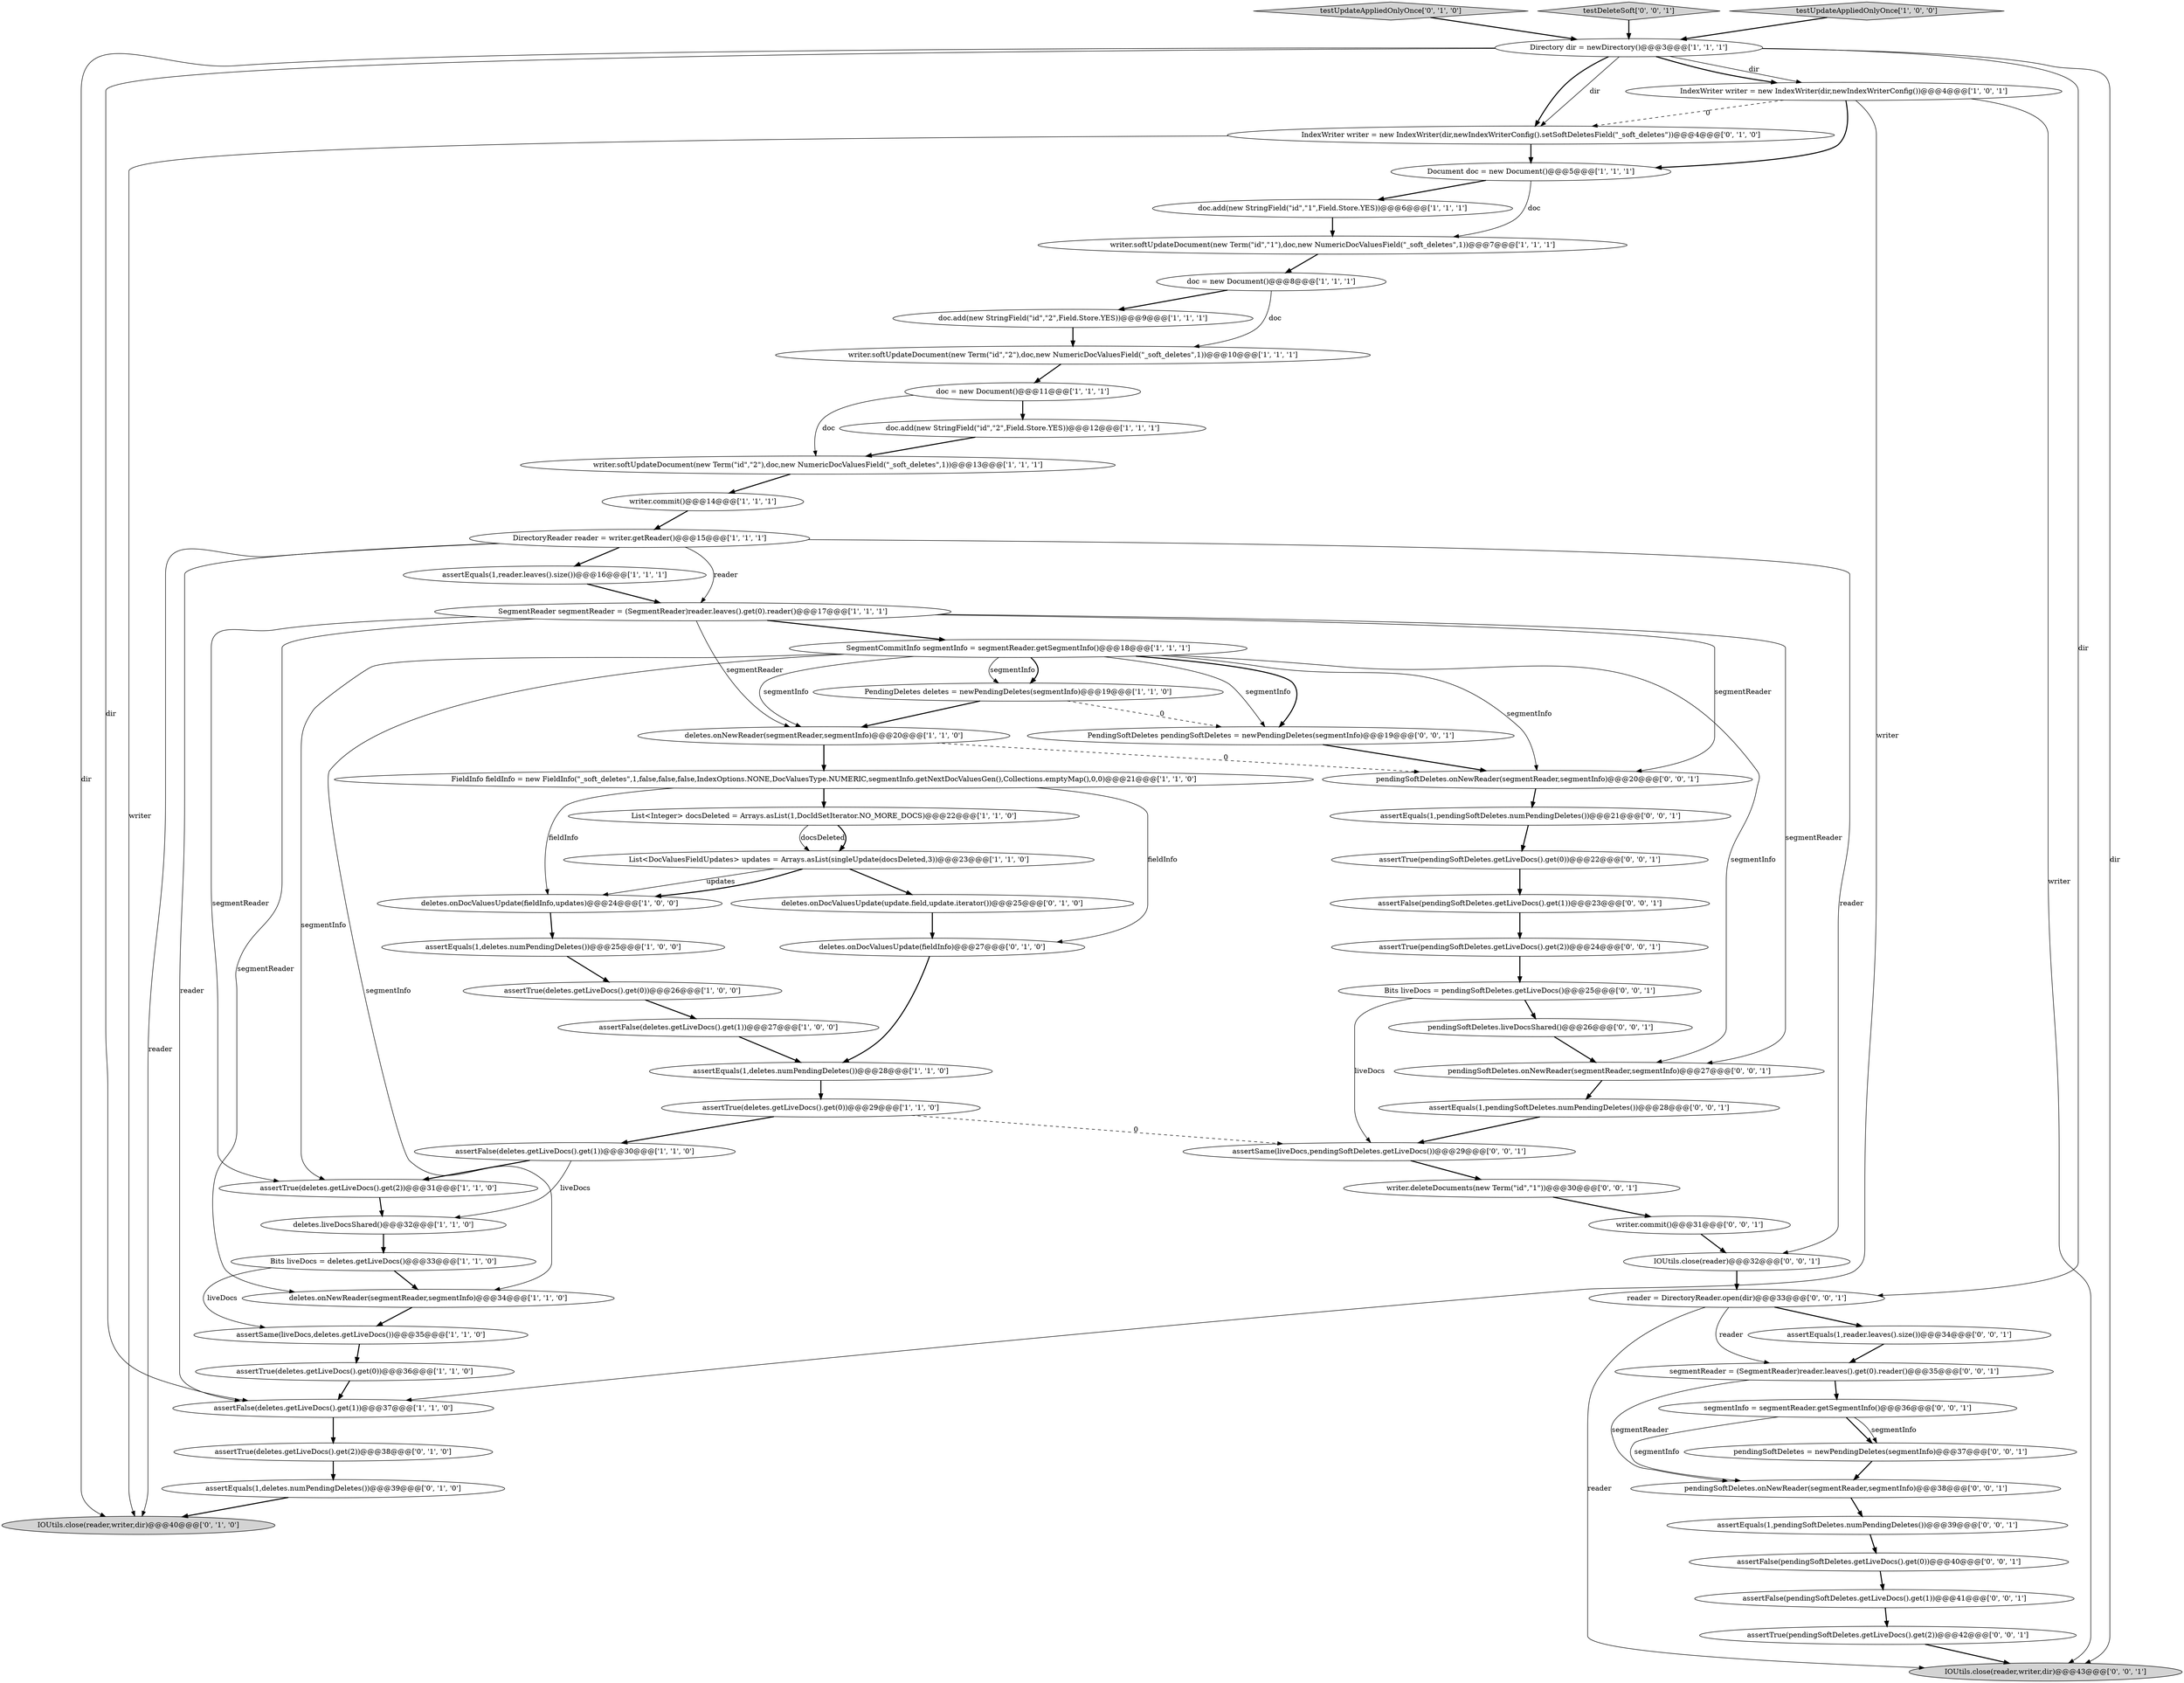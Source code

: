digraph {
58 [style = filled, label = "Bits liveDocs = pendingSoftDeletes.getLiveDocs()@@@25@@@['0', '0', '1']", fillcolor = white, shape = ellipse image = "AAA0AAABBB3BBB"];
32 [style = filled, label = "assertEquals(1,deletes.numPendingDeletes())@@@25@@@['1', '0', '0']", fillcolor = white, shape = ellipse image = "AAA0AAABBB1BBB"];
64 [style = filled, label = "assertEquals(1,pendingSoftDeletes.numPendingDeletes())@@@28@@@['0', '0', '1']", fillcolor = white, shape = ellipse image = "AAA0AAABBB3BBB"];
56 [style = filled, label = "pendingSoftDeletes.liveDocsShared()@@@26@@@['0', '0', '1']", fillcolor = white, shape = ellipse image = "AAA0AAABBB3BBB"];
53 [style = filled, label = "pendingSoftDeletes.onNewReader(segmentReader,segmentInfo)@@@38@@@['0', '0', '1']", fillcolor = white, shape = ellipse image = "AAA0AAABBB3BBB"];
4 [style = filled, label = "Bits liveDocs = deletes.getLiveDocs()@@@33@@@['1', '1', '0']", fillcolor = white, shape = ellipse image = "AAA0AAABBB1BBB"];
29 [style = filled, label = "SegmentCommitInfo segmentInfo = segmentReader.getSegmentInfo()@@@18@@@['1', '1', '1']", fillcolor = white, shape = ellipse image = "AAA0AAABBB1BBB"];
45 [style = filled, label = "assertEquals(1,pendingSoftDeletes.numPendingDeletes())@@@21@@@['0', '0', '1']", fillcolor = white, shape = ellipse image = "AAA0AAABBB3BBB"];
46 [style = filled, label = "reader = DirectoryReader.open(dir)@@@33@@@['0', '0', '1']", fillcolor = white, shape = ellipse image = "AAA0AAABBB3BBB"];
13 [style = filled, label = "deletes.onNewReader(segmentReader,segmentInfo)@@@34@@@['1', '1', '0']", fillcolor = white, shape = ellipse image = "AAA0AAABBB1BBB"];
52 [style = filled, label = "assertSame(liveDocs,pendingSoftDeletes.getLiveDocs())@@@29@@@['0', '0', '1']", fillcolor = white, shape = ellipse image = "AAA0AAABBB3BBB"];
22 [style = filled, label = "deletes.liveDocsShared()@@@32@@@['1', '1', '0']", fillcolor = white, shape = ellipse image = "AAA0AAABBB1BBB"];
27 [style = filled, label = "assertTrue(deletes.getLiveDocs().get(0))@@@26@@@['1', '0', '0']", fillcolor = white, shape = ellipse image = "AAA0AAABBB1BBB"];
36 [style = filled, label = "deletes.onDocValuesUpdate(update.field,update.iterator())@@@25@@@['0', '1', '0']", fillcolor = white, shape = ellipse image = "AAA1AAABBB2BBB"];
41 [style = filled, label = "testUpdateAppliedOnlyOnce['0', '1', '0']", fillcolor = lightgray, shape = diamond image = "AAA0AAABBB2BBB"];
1 [style = filled, label = "writer.softUpdateDocument(new Term(\"id\",\"2\"),doc,new NumericDocValuesField(\"_soft_deletes\",1))@@@13@@@['1', '1', '1']", fillcolor = white, shape = ellipse image = "AAA0AAABBB1BBB"];
5 [style = filled, label = "List<DocValuesFieldUpdates> updates = Arrays.asList(singleUpdate(docsDeleted,3))@@@23@@@['1', '1', '0']", fillcolor = white, shape = ellipse image = "AAA0AAABBB1BBB"];
65 [style = filled, label = "testDeleteSoft['0', '0', '1']", fillcolor = lightgray, shape = diamond image = "AAA0AAABBB3BBB"];
12 [style = filled, label = "Directory dir = newDirectory()@@@3@@@['1', '1', '1']", fillcolor = white, shape = ellipse image = "AAA0AAABBB1BBB"];
54 [style = filled, label = "assertFalse(pendingSoftDeletes.getLiveDocs().get(1))@@@23@@@['0', '0', '1']", fillcolor = white, shape = ellipse image = "AAA0AAABBB3BBB"];
10 [style = filled, label = "assertTrue(deletes.getLiveDocs().get(0))@@@36@@@['1', '1', '0']", fillcolor = white, shape = ellipse image = "AAA0AAABBB1BBB"];
68 [style = filled, label = "segmentInfo = segmentReader.getSegmentInfo()@@@36@@@['0', '0', '1']", fillcolor = white, shape = ellipse image = "AAA0AAABBB3BBB"];
60 [style = filled, label = "writer.commit()@@@31@@@['0', '0', '1']", fillcolor = white, shape = ellipse image = "AAA0AAABBB3BBB"];
66 [style = filled, label = "segmentReader = (SegmentReader)reader.leaves().get(0).reader()@@@35@@@['0', '0', '1']", fillcolor = white, shape = ellipse image = "AAA0AAABBB3BBB"];
31 [style = filled, label = "DirectoryReader reader = writer.getReader()@@@15@@@['1', '1', '1']", fillcolor = white, shape = ellipse image = "AAA0AAABBB1BBB"];
34 [style = filled, label = "assertEquals(1,deletes.numPendingDeletes())@@@28@@@['1', '1', '0']", fillcolor = white, shape = ellipse image = "AAA0AAABBB1BBB"];
47 [style = filled, label = "assertTrue(pendingSoftDeletes.getLiveDocs().get(2))@@@42@@@['0', '0', '1']", fillcolor = white, shape = ellipse image = "AAA0AAABBB3BBB"];
50 [style = filled, label = "pendingSoftDeletes.onNewReader(segmentReader,segmentInfo)@@@27@@@['0', '0', '1']", fillcolor = white, shape = ellipse image = "AAA0AAABBB3BBB"];
8 [style = filled, label = "doc = new Document()@@@8@@@['1', '1', '1']", fillcolor = white, shape = ellipse image = "AAA0AAABBB1BBB"];
51 [style = filled, label = "pendingSoftDeletes = newPendingDeletes(segmentInfo)@@@37@@@['0', '0', '1']", fillcolor = white, shape = ellipse image = "AAA0AAABBB3BBB"];
19 [style = filled, label = "assertFalse(deletes.getLiveDocs().get(1))@@@27@@@['1', '0', '0']", fillcolor = white, shape = ellipse image = "AAA0AAABBB1BBB"];
17 [style = filled, label = "testUpdateAppliedOnlyOnce['1', '0', '0']", fillcolor = lightgray, shape = diamond image = "AAA0AAABBB1BBB"];
67 [style = filled, label = "assertFalse(pendingSoftDeletes.getLiveDocs().get(1))@@@41@@@['0', '0', '1']", fillcolor = white, shape = ellipse image = "AAA0AAABBB3BBB"];
43 [style = filled, label = "IOUtils.close(reader,writer,dir)@@@43@@@['0', '0', '1']", fillcolor = lightgray, shape = ellipse image = "AAA0AAABBB3BBB"];
35 [style = filled, label = "doc.add(new StringField(\"id\",\"2\",Field.Store.YES))@@@12@@@['1', '1', '1']", fillcolor = white, shape = ellipse image = "AAA0AAABBB1BBB"];
40 [style = filled, label = "deletes.onDocValuesUpdate(fieldInfo)@@@27@@@['0', '1', '0']", fillcolor = white, shape = ellipse image = "AAA1AAABBB2BBB"];
6 [style = filled, label = "assertFalse(deletes.getLiveDocs().get(1))@@@30@@@['1', '1', '0']", fillcolor = white, shape = ellipse image = "AAA0AAABBB1BBB"];
33 [style = filled, label = "PendingDeletes deletes = newPendingDeletes(segmentInfo)@@@19@@@['1', '1', '0']", fillcolor = white, shape = ellipse image = "AAA0AAABBB1BBB"];
11 [style = filled, label = "doc = new Document()@@@11@@@['1', '1', '1']", fillcolor = white, shape = ellipse image = "AAA0AAABBB1BBB"];
20 [style = filled, label = "assertSame(liveDocs,deletes.getLiveDocs())@@@35@@@['1', '1', '0']", fillcolor = white, shape = ellipse image = "AAA0AAABBB1BBB"];
25 [style = filled, label = "assertEquals(1,reader.leaves().size())@@@16@@@['1', '1', '1']", fillcolor = white, shape = ellipse image = "AAA0AAABBB1BBB"];
39 [style = filled, label = "assertEquals(1,deletes.numPendingDeletes())@@@39@@@['0', '1', '0']", fillcolor = white, shape = ellipse image = "AAA0AAABBB2BBB"];
37 [style = filled, label = "IOUtils.close(reader,writer,dir)@@@40@@@['0', '1', '0']", fillcolor = lightgray, shape = ellipse image = "AAA0AAABBB2BBB"];
49 [style = filled, label = "PendingSoftDeletes pendingSoftDeletes = newPendingDeletes(segmentInfo)@@@19@@@['0', '0', '1']", fillcolor = white, shape = ellipse image = "AAA0AAABBB3BBB"];
55 [style = filled, label = "assertTrue(pendingSoftDeletes.getLiveDocs().get(0))@@@22@@@['0', '0', '1']", fillcolor = white, shape = ellipse image = "AAA0AAABBB3BBB"];
3 [style = filled, label = "List<Integer> docsDeleted = Arrays.asList(1,DocIdSetIterator.NO_MORE_DOCS)@@@22@@@['1', '1', '0']", fillcolor = white, shape = ellipse image = "AAA0AAABBB1BBB"];
14 [style = filled, label = "SegmentReader segmentReader = (SegmentReader)reader.leaves().get(0).reader()@@@17@@@['1', '1', '1']", fillcolor = white, shape = ellipse image = "AAA0AAABBB1BBB"];
23 [style = filled, label = "writer.softUpdateDocument(new Term(\"id\",\"2\"),doc,new NumericDocValuesField(\"_soft_deletes\",1))@@@10@@@['1', '1', '1']", fillcolor = white, shape = ellipse image = "AAA0AAABBB1BBB"];
9 [style = filled, label = "assertTrue(deletes.getLiveDocs().get(2))@@@31@@@['1', '1', '0']", fillcolor = white, shape = ellipse image = "AAA0AAABBB1BBB"];
28 [style = filled, label = "doc.add(new StringField(\"id\",\"2\",Field.Store.YES))@@@9@@@['1', '1', '1']", fillcolor = white, shape = ellipse image = "AAA0AAABBB1BBB"];
30 [style = filled, label = "writer.softUpdateDocument(new Term(\"id\",\"1\"),doc,new NumericDocValuesField(\"_soft_deletes\",1))@@@7@@@['1', '1', '1']", fillcolor = white, shape = ellipse image = "AAA0AAABBB1BBB"];
7 [style = filled, label = "Document doc = new Document()@@@5@@@['1', '1', '1']", fillcolor = white, shape = ellipse image = "AAA0AAABBB1BBB"];
24 [style = filled, label = "FieldInfo fieldInfo = new FieldInfo(\"_soft_deletes\",1,false,false,false,IndexOptions.NONE,DocValuesType.NUMERIC,segmentInfo.getNextDocValuesGen(),Collections.emptyMap(),0,0)@@@21@@@['1', '1', '0']", fillcolor = white, shape = ellipse image = "AAA0AAABBB1BBB"];
62 [style = filled, label = "assertEquals(1,reader.leaves().size())@@@34@@@['0', '0', '1']", fillcolor = white, shape = ellipse image = "AAA0AAABBB3BBB"];
16 [style = filled, label = "deletes.onNewReader(segmentReader,segmentInfo)@@@20@@@['1', '1', '0']", fillcolor = white, shape = ellipse image = "AAA0AAABBB1BBB"];
42 [style = filled, label = "IndexWriter writer = new IndexWriter(dir,newIndexWriterConfig().setSoftDeletesField(\"_soft_deletes\"))@@@4@@@['0', '1', '0']", fillcolor = white, shape = ellipse image = "AAA1AAABBB2BBB"];
26 [style = filled, label = "deletes.onDocValuesUpdate(fieldInfo,updates)@@@24@@@['1', '0', '0']", fillcolor = white, shape = ellipse image = "AAA0AAABBB1BBB"];
63 [style = filled, label = "pendingSoftDeletes.onNewReader(segmentReader,segmentInfo)@@@20@@@['0', '0', '1']", fillcolor = white, shape = ellipse image = "AAA0AAABBB3BBB"];
48 [style = filled, label = "assertFalse(pendingSoftDeletes.getLiveDocs().get(0))@@@40@@@['0', '0', '1']", fillcolor = white, shape = ellipse image = "AAA0AAABBB3BBB"];
38 [style = filled, label = "assertTrue(deletes.getLiveDocs().get(2))@@@38@@@['0', '1', '0']", fillcolor = white, shape = ellipse image = "AAA0AAABBB2BBB"];
61 [style = filled, label = "IOUtils.close(reader)@@@32@@@['0', '0', '1']", fillcolor = white, shape = ellipse image = "AAA0AAABBB3BBB"];
2 [style = filled, label = "doc.add(new StringField(\"id\",\"1\",Field.Store.YES))@@@6@@@['1', '1', '1']", fillcolor = white, shape = ellipse image = "AAA0AAABBB1BBB"];
18 [style = filled, label = "IndexWriter writer = new IndexWriter(dir,newIndexWriterConfig())@@@4@@@['1', '0', '1']", fillcolor = white, shape = ellipse image = "AAA0AAABBB1BBB"];
44 [style = filled, label = "writer.deleteDocuments(new Term(\"id\",\"1\"))@@@30@@@['0', '0', '1']", fillcolor = white, shape = ellipse image = "AAA0AAABBB3BBB"];
59 [style = filled, label = "assertTrue(pendingSoftDeletes.getLiveDocs().get(2))@@@24@@@['0', '0', '1']", fillcolor = white, shape = ellipse image = "AAA0AAABBB3BBB"];
15 [style = filled, label = "writer.commit()@@@14@@@['1', '1', '1']", fillcolor = white, shape = ellipse image = "AAA0AAABBB1BBB"];
0 [style = filled, label = "assertFalse(deletes.getLiveDocs().get(1))@@@37@@@['1', '1', '0']", fillcolor = white, shape = ellipse image = "AAA0AAABBB1BBB"];
57 [style = filled, label = "assertEquals(1,pendingSoftDeletes.numPendingDeletes())@@@39@@@['0', '0', '1']", fillcolor = white, shape = ellipse image = "AAA0AAABBB3BBB"];
21 [style = filled, label = "assertTrue(deletes.getLiveDocs().get(0))@@@29@@@['1', '1', '0']", fillcolor = white, shape = ellipse image = "AAA0AAABBB1BBB"];
60->61 [style = bold, label=""];
8->23 [style = solid, label="doc"];
12->42 [style = solid, label="dir"];
20->10 [style = bold, label=""];
62->66 [style = bold, label=""];
52->44 [style = bold, label=""];
68->51 [style = bold, label=""];
14->29 [style = bold, label=""];
16->63 [style = dashed, label="0"];
64->52 [style = bold, label=""];
18->43 [style = solid, label="writer"];
29->13 [style = solid, label="segmentInfo"];
29->16 [style = solid, label="segmentInfo"];
29->50 [style = solid, label="segmentInfo"];
12->18 [style = solid, label="dir"];
12->0 [style = solid, label="dir"];
59->58 [style = bold, label=""];
29->63 [style = solid, label="segmentInfo"];
27->19 [style = bold, label=""];
65->12 [style = bold, label=""];
13->20 [style = bold, label=""];
39->37 [style = bold, label=""];
31->61 [style = solid, label="reader"];
31->0 [style = solid, label="reader"];
29->33 [style = bold, label=""];
38->39 [style = bold, label=""];
47->43 [style = bold, label=""];
14->50 [style = solid, label="segmentReader"];
14->16 [style = solid, label="segmentReader"];
42->7 [style = bold, label=""];
21->52 [style = dashed, label="0"];
25->14 [style = bold, label=""];
15->31 [style = bold, label=""];
58->56 [style = bold, label=""];
0->38 [style = bold, label=""];
6->22 [style = solid, label="liveDocs"];
24->26 [style = solid, label="fieldInfo"];
35->1 [style = bold, label=""];
12->42 [style = bold, label=""];
12->43 [style = solid, label="dir"];
26->32 [style = bold, label=""];
12->18 [style = bold, label=""];
11->35 [style = bold, label=""];
1->15 [style = bold, label=""];
46->43 [style = solid, label="reader"];
14->9 [style = solid, label="segmentReader"];
36->40 [style = bold, label=""];
21->6 [style = bold, label=""];
57->48 [style = bold, label=""];
34->21 [style = bold, label=""];
29->9 [style = solid, label="segmentInfo"];
31->25 [style = bold, label=""];
24->40 [style = solid, label="fieldInfo"];
68->51 [style = solid, label="segmentInfo"];
7->2 [style = bold, label=""];
49->63 [style = bold, label=""];
50->64 [style = bold, label=""];
14->13 [style = solid, label="segmentReader"];
28->23 [style = bold, label=""];
32->27 [style = bold, label=""];
54->59 [style = bold, label=""];
19->34 [style = bold, label=""];
12->46 [style = solid, label="dir"];
53->57 [style = bold, label=""];
68->53 [style = solid, label="segmentInfo"];
29->49 [style = solid, label="segmentInfo"];
48->67 [style = bold, label=""];
58->52 [style = solid, label="liveDocs"];
66->53 [style = solid, label="segmentReader"];
4->20 [style = solid, label="liveDocs"];
24->3 [style = bold, label=""];
40->34 [style = bold, label=""];
63->45 [style = bold, label=""];
4->13 [style = bold, label=""];
67->47 [style = bold, label=""];
29->49 [style = bold, label=""];
18->0 [style = solid, label="writer"];
12->37 [style = solid, label="dir"];
5->36 [style = bold, label=""];
11->1 [style = solid, label="doc"];
66->68 [style = bold, label=""];
46->66 [style = solid, label="reader"];
31->37 [style = solid, label="reader"];
42->37 [style = solid, label="writer"];
10->0 [style = bold, label=""];
18->7 [style = bold, label=""];
56->50 [style = bold, label=""];
9->22 [style = bold, label=""];
16->24 [style = bold, label=""];
44->60 [style = bold, label=""];
33->49 [style = dashed, label="0"];
5->26 [style = solid, label="updates"];
17->12 [style = bold, label=""];
51->53 [style = bold, label=""];
45->55 [style = bold, label=""];
23->11 [style = bold, label=""];
31->14 [style = solid, label="reader"];
41->12 [style = bold, label=""];
3->5 [style = solid, label="docsDeleted"];
5->26 [style = bold, label=""];
3->5 [style = bold, label=""];
33->16 [style = bold, label=""];
14->63 [style = solid, label="segmentReader"];
6->9 [style = bold, label=""];
46->62 [style = bold, label=""];
18->42 [style = dashed, label="0"];
29->33 [style = solid, label="segmentInfo"];
61->46 [style = bold, label=""];
8->28 [style = bold, label=""];
22->4 [style = bold, label=""];
2->30 [style = bold, label=""];
30->8 [style = bold, label=""];
7->30 [style = solid, label="doc"];
55->54 [style = bold, label=""];
}
